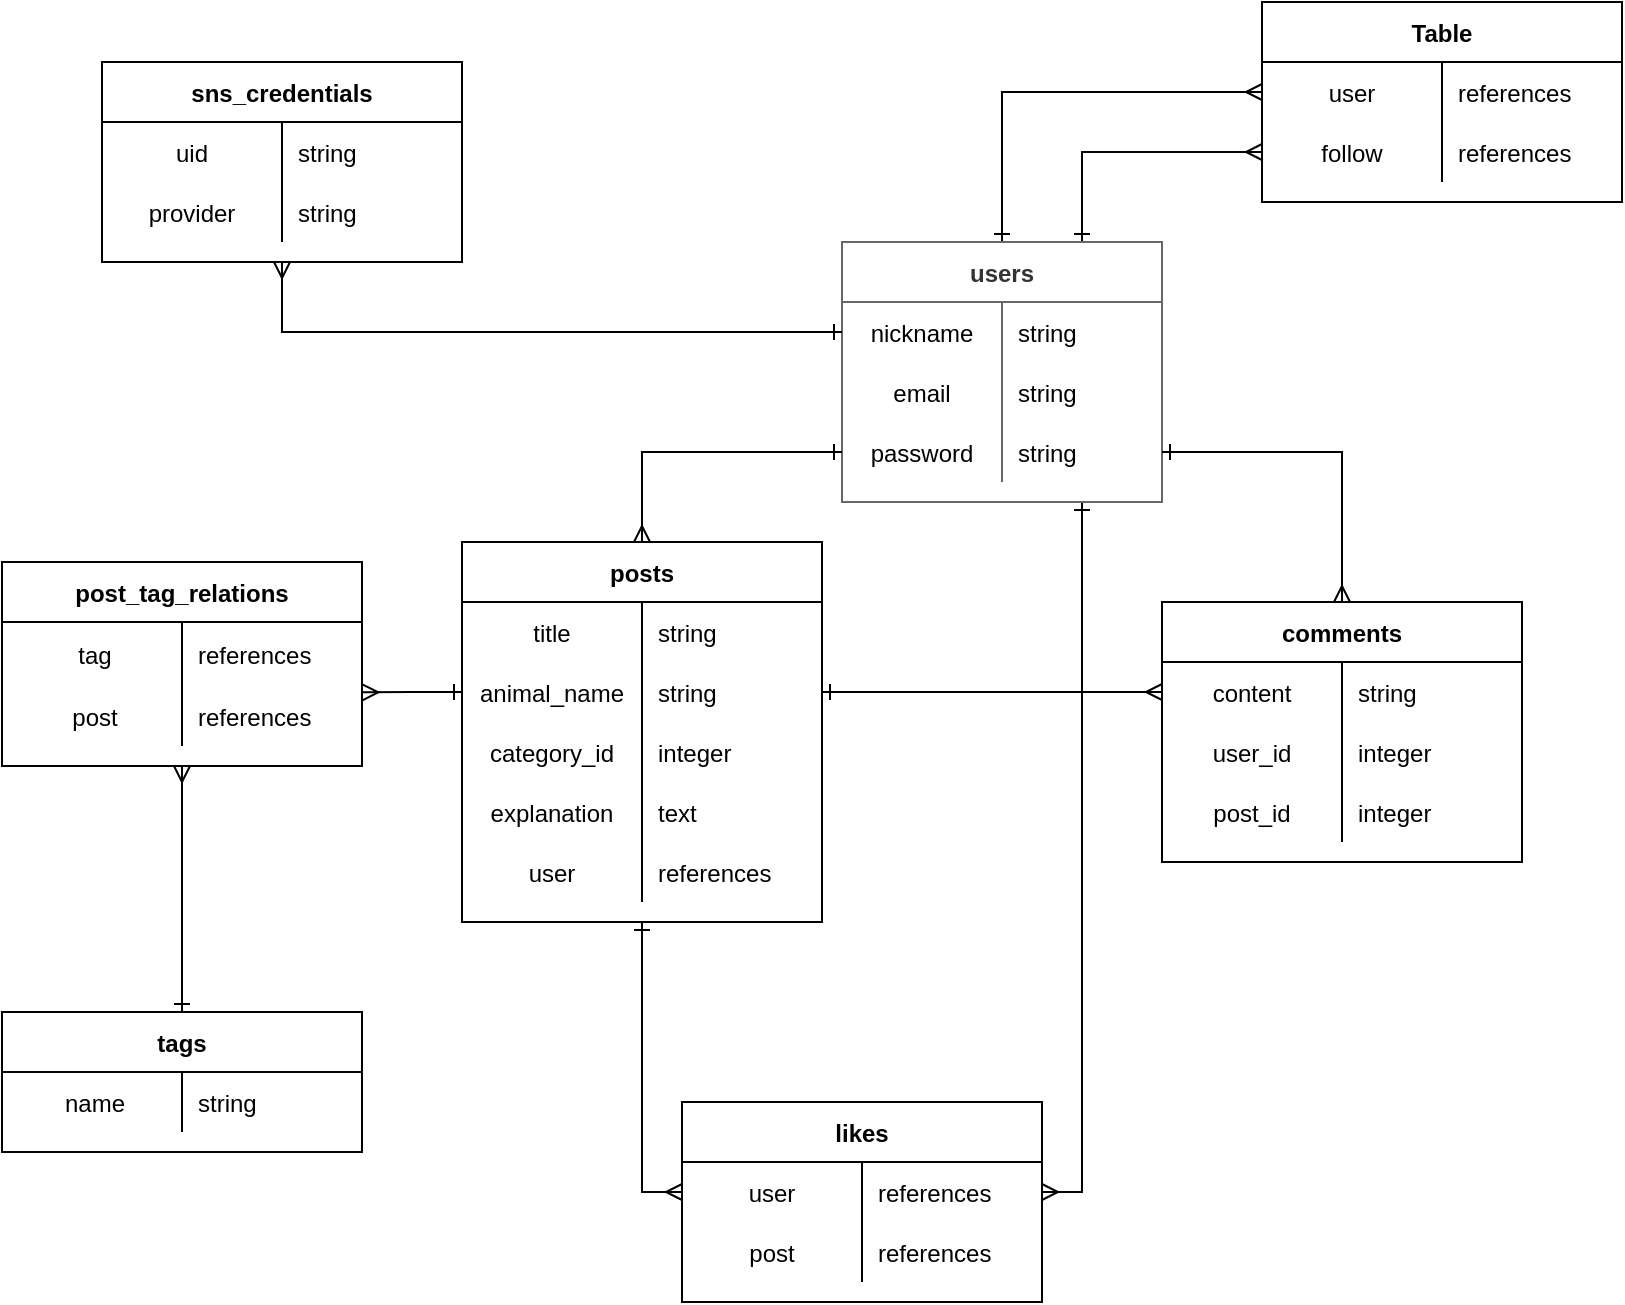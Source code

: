 <mxfile version="14.2.4" type="embed">
    <diagram id="nz2JgiK92JpM0OKQ3hXT" name="ページ1">
        <mxGraphModel dx="994" dy="900" grid="1" gridSize="10" guides="1" tooltips="1" connect="1" arrows="1" fold="1" page="1" pageScale="1" pageWidth="827" pageHeight="1169" background="#ffffff" math="0" shadow="0">
            <root>
                <mxCell id="0"/>
                <mxCell id="1" parent="0"/>
                <mxCell id="74" value="post_tag_relations" style="shape=table;startSize=30;container=1;collapsible=1;childLayout=tableLayout;fixedRows=1;rowLines=0;fontStyle=1;align=center;resizeLast=1;spacingLeft=0;strokeColor=#000000;fontColor=#000000;fillColor=none;" parent="1" vertex="1">
                    <mxGeometry x="10" y="290" width="180" height="102" as="geometry"/>
                </mxCell>
                <mxCell id="78" value="" style="shape=partialRectangle;collapsible=0;dropTarget=0;pointerEvents=0;fillColor=none;top=0;left=0;bottom=0;right=0;points=[[0,0.5],[1,0.5]];portConstraint=eastwest;" parent="74" vertex="1">
                    <mxGeometry y="30" width="180" height="32" as="geometry"/>
                </mxCell>
                <mxCell id="79" value="tag" style="shape=partialRectangle;connectable=0;fillColor=none;top=0;left=0;bottom=0;right=0;editable=1;overflow=hidden;align=center;spacingLeft=3;fontColor=#000000;" parent="78" vertex="1">
                    <mxGeometry width="90" height="32" as="geometry"/>
                </mxCell>
                <mxCell id="80" value="references" style="shape=partialRectangle;connectable=0;fillColor=none;top=0;left=0;bottom=0;right=0;align=left;spacingLeft=6;overflow=hidden;fontColor=#000000;labelBorderColor=none;labelBackgroundColor=none;strokeColor=#000000;" parent="78" vertex="1">
                    <mxGeometry x="90" width="90" height="32" as="geometry"/>
                </mxCell>
                <mxCell id="81" value="" style="shape=partialRectangle;collapsible=0;dropTarget=0;pointerEvents=0;fillColor=none;top=0;left=0;bottom=0;right=0;points=[[0,0.5],[1,0.5]];portConstraint=eastwest;" parent="74" vertex="1">
                    <mxGeometry y="62" width="180" height="30" as="geometry"/>
                </mxCell>
                <mxCell id="82" value="post" style="shape=partialRectangle;connectable=0;fillColor=none;top=0;left=0;bottom=0;right=0;editable=1;overflow=hidden;align=center;spacingLeft=3;fontColor=#000000;" parent="81" vertex="1">
                    <mxGeometry width="90" height="30" as="geometry"/>
                </mxCell>
                <mxCell id="83" value="references" style="shape=partialRectangle;connectable=0;fillColor=none;top=0;left=0;bottom=0;right=0;align=left;spacingLeft=6;overflow=hidden;fontColor=#000000;labelBorderColor=none;labelBackgroundColor=none;strokeColor=#000000;" parent="81" vertex="1">
                    <mxGeometry x="90" width="90" height="30" as="geometry"/>
                </mxCell>
                <mxCell id="106" style="edgeStyle=orthogonalEdgeStyle;rounded=0;orthogonalLoop=1;jettySize=auto;html=1;exitX=0.5;exitY=0;exitDx=0;exitDy=0;entryX=0.5;entryY=1;entryDx=0;entryDy=0;startArrow=ERone;startFill=0;endArrow=ERmany;endFill=0;fontColor=#000000;labelBorderColor=none;labelBackgroundColor=none;strokeColor=#000000;" parent="1" source="88" target="74" edge="1">
                    <mxGeometry relative="1" as="geometry"/>
                </mxCell>
                <mxCell id="88" value="tags" style="shape=table;startSize=30;container=1;collapsible=1;childLayout=tableLayout;fixedRows=1;rowLines=0;fontStyle=1;align=center;resizeLast=1;fontColor=#000000;strokeColor=#000000;fillColor=none;" parent="1" vertex="1">
                    <mxGeometry x="10" y="515" width="180" height="70" as="geometry"/>
                </mxCell>
                <mxCell id="92" value="" style="shape=partialRectangle;collapsible=0;dropTarget=0;pointerEvents=0;fillColor=none;top=0;left=0;bottom=0;right=0;points=[[0,0.5],[1,0.5]];portConstraint=eastwest;" parent="88" vertex="1">
                    <mxGeometry y="30" width="180" height="30" as="geometry"/>
                </mxCell>
                <mxCell id="93" value="name" style="shape=partialRectangle;connectable=0;fillColor=none;top=0;left=0;bottom=0;right=0;editable=1;overflow=hidden;align=center;spacingLeft=3;fontColor=#000000;" parent="92" vertex="1">
                    <mxGeometry width="90" height="30" as="geometry"/>
                </mxCell>
                <mxCell id="94" value="string" style="shape=partialRectangle;connectable=0;fillColor=none;top=0;left=0;bottom=0;right=0;align=left;spacingLeft=6;overflow=hidden;fontColor=#000000;labelBorderColor=none;labelBackgroundColor=none;strokeColor=#000000;" parent="92" vertex="1">
                    <mxGeometry x="90" width="90" height="30" as="geometry"/>
                </mxCell>
                <mxCell id="110" value="sns_credentials" style="shape=table;startSize=30;container=1;collapsible=1;childLayout=tableLayout;fixedRows=1;rowLines=0;fontStyle=1;align=center;resizeLast=1;fontColor=#000000;labelBorderColor=none;labelBackgroundColor=none;strokeColor=#000000;fillColor=none;" parent="1" vertex="1">
                    <mxGeometry x="60" y="40" width="180" height="100" as="geometry"/>
                </mxCell>
                <mxCell id="117" value="" style="shape=partialRectangle;collapsible=0;dropTarget=0;pointerEvents=0;fillColor=none;top=0;left=0;bottom=0;right=0;points=[[0,0.5],[1,0.5]];portConstraint=eastwest;fontColor=#000000;labelBorderColor=none;labelBackgroundColor=none;strokeColor=#000000;" parent="110" vertex="1">
                    <mxGeometry y="30" width="180" height="30" as="geometry"/>
                </mxCell>
                <mxCell id="118" value="uid" style="shape=partialRectangle;connectable=0;fillColor=none;top=0;left=0;bottom=0;right=0;editable=1;overflow=hidden;fontSize=12;fontColor=#000000;labelBorderColor=none;labelBackgroundColor=none;strokeColor=#000000;" parent="117" vertex="1">
                    <mxGeometry width="90" height="30" as="geometry"/>
                </mxCell>
                <mxCell id="119" value="string" style="shape=partialRectangle;connectable=0;fillColor=none;top=0;left=0;bottom=0;right=0;align=left;spacingLeft=6;overflow=hidden;fontColor=#000000;labelBorderColor=none;labelBackgroundColor=none;strokeColor=#000000;" parent="117" vertex="1">
                    <mxGeometry x="90" width="90" height="30" as="geometry"/>
                </mxCell>
                <mxCell id="120" value="" style="shape=partialRectangle;collapsible=0;dropTarget=0;pointerEvents=0;fillColor=none;top=0;left=0;bottom=0;right=0;points=[[0,0.5],[1,0.5]];portConstraint=eastwest;fontColor=#000000;labelBorderColor=none;labelBackgroundColor=none;strokeColor=#000000;" parent="110" vertex="1">
                    <mxGeometry y="60" width="180" height="30" as="geometry"/>
                </mxCell>
                <mxCell id="121" value="provider" style="shape=partialRectangle;connectable=0;fillColor=none;top=0;left=0;bottom=0;right=0;editable=1;overflow=hidden;fontColor=#000000;labelBorderColor=none;labelBackgroundColor=none;strokeColor=#000000;" parent="120" vertex="1">
                    <mxGeometry width="90" height="30" as="geometry"/>
                </mxCell>
                <mxCell id="122" value="string" style="shape=partialRectangle;connectable=0;fillColor=none;top=0;left=0;bottom=0;right=0;align=left;spacingLeft=6;overflow=hidden;fontColor=#000000;labelBorderColor=none;labelBackgroundColor=none;strokeColor=#000000;" parent="120" vertex="1">
                    <mxGeometry x="90" width="90" height="30" as="geometry"/>
                </mxCell>
                <mxCell id="271" style="edgeStyle=orthogonalEdgeStyle;rounded=0;orthogonalLoop=1;jettySize=auto;html=1;exitX=0.5;exitY=1;exitDx=0;exitDy=0;entryX=0;entryY=0.5;entryDx=0;entryDy=0;startArrow=ERone;startFill=0;endArrow=ERmany;endFill=0;fontSize=12;fontColor=#000000;labelBorderColor=none;labelBackgroundColor=none;strokeColor=#000000;" parent="1" source="137" target="191" edge="1">
                    <mxGeometry relative="1" as="geometry"/>
                </mxCell>
                <mxCell id="137" value="posts" style="shape=table;startSize=30;container=1;collapsible=1;childLayout=tableLayout;fixedRows=1;rowLines=0;fontStyle=1;align=center;resizeLast=1;fontSize=12;fontColor=#000000;labelBorderColor=none;labelBackgroundColor=none;strokeColor=#000000;fillColor=none;" parent="1" vertex="1">
                    <mxGeometry x="240" y="280" width="180" height="190" as="geometry"/>
                </mxCell>
                <mxCell id="141" value="" style="shape=partialRectangle;collapsible=0;dropTarget=0;pointerEvents=0;fillColor=none;top=0;left=0;bottom=0;right=0;points=[[0,0.5],[1,0.5]];portConstraint=eastwest;fontColor=#000000;labelBorderColor=none;labelBackgroundColor=none;strokeColor=#000000;" parent="137" vertex="1">
                    <mxGeometry y="30" width="180" height="30" as="geometry"/>
                </mxCell>
                <mxCell id="142" value="title" style="shape=partialRectangle;connectable=0;fillColor=none;top=0;left=0;bottom=0;right=0;editable=1;overflow=hidden;fontColor=#000000;labelBorderColor=none;labelBackgroundColor=none;strokeColor=#000000;" parent="141" vertex="1">
                    <mxGeometry width="90" height="30" as="geometry"/>
                </mxCell>
                <mxCell id="143" value="string" style="shape=partialRectangle;connectable=0;fillColor=none;top=0;left=0;bottom=0;right=0;align=left;spacingLeft=6;overflow=hidden;fontColor=#000000;labelBorderColor=none;labelBackgroundColor=none;strokeColor=#000000;" parent="141" vertex="1">
                    <mxGeometry x="90" width="90" height="30" as="geometry"/>
                </mxCell>
                <mxCell id="144" value="" style="shape=partialRectangle;collapsible=0;dropTarget=0;pointerEvents=0;fillColor=none;top=0;left=0;bottom=0;right=0;points=[[0,0.5],[1,0.5]];portConstraint=eastwest;fontColor=#000000;labelBorderColor=none;labelBackgroundColor=none;strokeColor=#000000;" parent="137" vertex="1">
                    <mxGeometry y="60" width="180" height="30" as="geometry"/>
                </mxCell>
                <mxCell id="145" value="animal_name" style="shape=partialRectangle;connectable=0;fillColor=none;top=0;left=0;bottom=0;right=0;editable=1;overflow=hidden;fontColor=#000000;labelBorderColor=none;labelBackgroundColor=none;strokeColor=#000000;" parent="144" vertex="1">
                    <mxGeometry width="90" height="30" as="geometry"/>
                </mxCell>
                <mxCell id="146" value="string" style="shape=partialRectangle;connectable=0;fillColor=none;top=0;left=0;bottom=0;right=0;align=left;spacingLeft=6;overflow=hidden;fontColor=#000000;labelBorderColor=none;labelBackgroundColor=none;strokeColor=#000000;" parent="144" vertex="1">
                    <mxGeometry x="90" width="90" height="30" as="geometry"/>
                </mxCell>
                <mxCell id="147" value="" style="shape=partialRectangle;collapsible=0;dropTarget=0;pointerEvents=0;fillColor=none;top=0;left=0;bottom=0;right=0;points=[[0,0.5],[1,0.5]];portConstraint=eastwest;fontColor=#000000;labelBorderColor=none;labelBackgroundColor=none;strokeColor=#000000;" parent="137" vertex="1">
                    <mxGeometry y="90" width="180" height="30" as="geometry"/>
                </mxCell>
                <mxCell id="148" value="category_id" style="shape=partialRectangle;connectable=0;fillColor=none;top=0;left=0;bottom=0;right=0;editable=1;overflow=hidden;fontColor=#000000;labelBorderColor=none;labelBackgroundColor=none;strokeColor=#000000;" parent="147" vertex="1">
                    <mxGeometry width="90" height="30" as="geometry"/>
                </mxCell>
                <mxCell id="149" value="integer" style="shape=partialRectangle;connectable=0;fillColor=none;top=0;left=0;bottom=0;right=0;align=left;spacingLeft=6;overflow=hidden;fontColor=#000000;labelBorderColor=none;labelBackgroundColor=none;strokeColor=#000000;" parent="147" vertex="1">
                    <mxGeometry x="90" width="90" height="30" as="geometry"/>
                </mxCell>
                <mxCell id="150" value="" style="shape=partialRectangle;collapsible=0;dropTarget=0;pointerEvents=0;fillColor=none;top=0;left=0;bottom=0;right=0;points=[[0,0.5],[1,0.5]];portConstraint=eastwest;fontColor=#000000;labelBorderColor=none;labelBackgroundColor=none;strokeColor=#000000;" parent="137" vertex="1">
                    <mxGeometry y="120" width="180" height="30" as="geometry"/>
                </mxCell>
                <mxCell id="151" value="explanation" style="shape=partialRectangle;connectable=0;fillColor=none;top=0;left=0;bottom=0;right=0;editable=1;overflow=hidden;fontColor=#000000;labelBorderColor=none;labelBackgroundColor=none;strokeColor=#000000;" parent="150" vertex="1">
                    <mxGeometry width="90" height="30" as="geometry"/>
                </mxCell>
                <mxCell id="152" value="text" style="shape=partialRectangle;connectable=0;fillColor=none;top=0;left=0;bottom=0;right=0;align=left;spacingLeft=6;overflow=hidden;fontColor=#000000;labelBorderColor=none;labelBackgroundColor=none;strokeColor=#000000;" parent="150" vertex="1">
                    <mxGeometry x="90" width="90" height="30" as="geometry"/>
                </mxCell>
                <mxCell id="153" value="" style="shape=partialRectangle;collapsible=0;dropTarget=0;pointerEvents=0;fillColor=none;top=0;left=0;bottom=0;right=0;points=[[0,0.5],[1,0.5]];portConstraint=eastwest;fontColor=#000000;labelBorderColor=none;labelBackgroundColor=none;strokeColor=#000000;" parent="137" vertex="1">
                    <mxGeometry y="150" width="180" height="30" as="geometry"/>
                </mxCell>
                <mxCell id="154" value="user" style="shape=partialRectangle;connectable=0;fillColor=none;top=0;left=0;bottom=0;right=0;editable=1;overflow=hidden;fontColor=#000000;labelBorderColor=none;labelBackgroundColor=none;strokeColor=#000000;" parent="153" vertex="1">
                    <mxGeometry width="90" height="30" as="geometry"/>
                </mxCell>
                <mxCell id="155" value="references" style="shape=partialRectangle;connectable=0;fillColor=none;top=0;left=0;bottom=0;right=0;align=left;spacingLeft=6;overflow=hidden;fontColor=#000000;labelBorderColor=none;labelBackgroundColor=none;strokeColor=#000000;" parent="153" vertex="1">
                    <mxGeometry x="90" width="90" height="30" as="geometry"/>
                </mxCell>
                <mxCell id="162" style="edgeStyle=orthogonalEdgeStyle;rounded=0;orthogonalLoop=1;jettySize=auto;html=1;exitX=0;exitY=0.5;exitDx=0;exitDy=0;entryX=1.001;entryY=0.106;entryDx=0;entryDy=0;entryPerimeter=0;startArrow=ERone;startFill=0;endArrow=ERmany;endFill=0;fontSize=12;fontColor=#000000;labelBorderColor=none;labelBackgroundColor=none;strokeColor=#000000;" parent="1" source="144" target="81" edge="1">
                    <mxGeometry relative="1" as="geometry"/>
                </mxCell>
                <mxCell id="200" style="edgeStyle=orthogonalEdgeStyle;rounded=0;orthogonalLoop=1;jettySize=auto;html=1;exitX=0.75;exitY=1;exitDx=0;exitDy=0;entryX=1;entryY=0.5;entryDx=0;entryDy=0;startArrow=ERone;startFill=0;endArrow=ERmany;endFill=0;fontSize=12;fontColor=#000000;labelBorderColor=none;labelBackgroundColor=none;strokeColor=#000000;" parent="1" source="163" target="191" edge="1">
                    <mxGeometry relative="1" as="geometry"/>
                </mxCell>
                <mxCell id="269" style="edgeStyle=orthogonalEdgeStyle;rounded=0;orthogonalLoop=1;jettySize=auto;html=1;exitX=0.5;exitY=0;exitDx=0;exitDy=0;entryX=0;entryY=0.5;entryDx=0;entryDy=0;startArrow=ERone;startFill=0;endArrow=ERmany;endFill=0;fontSize=12;fontColor=#000000;labelBorderColor=none;labelBackgroundColor=none;strokeColor=#000000;" parent="1" source="163" target="263" edge="1">
                    <mxGeometry relative="1" as="geometry"/>
                </mxCell>
                <mxCell id="270" style="edgeStyle=orthogonalEdgeStyle;rounded=0;orthogonalLoop=1;jettySize=auto;html=1;exitX=0.75;exitY=0;exitDx=0;exitDy=0;entryX=0;entryY=0.5;entryDx=0;entryDy=0;startArrow=ERone;startFill=0;endArrow=ERmany;endFill=0;fontSize=12;fontColor=#000000;labelBorderColor=none;labelBackgroundColor=none;strokeColor=#000000;" parent="1" source="163" target="266" edge="1">
                    <mxGeometry relative="1" as="geometry"/>
                </mxCell>
                <mxCell id="163" value="users" style="shape=table;startSize=30;container=1;collapsible=1;childLayout=tableLayout;fixedRows=1;rowLines=0;fontStyle=1;align=center;resizeLast=1;fontSize=12;labelBorderColor=none;labelBackgroundColor=none;strokeColor=#666666;fontColor=#333333;fillColor=none;swimlaneFillColor=none;" parent="1" vertex="1">
                    <mxGeometry x="430" y="130" width="160" height="130" as="geometry"/>
                </mxCell>
                <mxCell id="167" value="" style="shape=partialRectangle;collapsible=0;dropTarget=0;pointerEvents=0;fillColor=none;top=0;left=0;bottom=0;right=0;points=[[0,0.5],[1,0.5]];portConstraint=eastwest;fontColor=#000000;labelBorderColor=none;labelBackgroundColor=none;strokeColor=#000000;" parent="163" vertex="1">
                    <mxGeometry y="30" width="160" height="30" as="geometry"/>
                </mxCell>
                <mxCell id="168" value="nickname" style="shape=partialRectangle;connectable=0;fillColor=none;top=0;left=0;bottom=0;right=0;editable=1;overflow=hidden;fontColor=#000000;labelBorderColor=none;labelBackgroundColor=none;strokeColor=#000000;" parent="167" vertex="1">
                    <mxGeometry width="80" height="30" as="geometry"/>
                </mxCell>
                <mxCell id="169" value="string" style="shape=partialRectangle;connectable=0;fillColor=none;top=0;left=0;bottom=0;right=0;align=left;spacingLeft=6;overflow=hidden;fontColor=#000000;labelBorderColor=none;labelBackgroundColor=none;strokeColor=#000000;" parent="167" vertex="1">
                    <mxGeometry x="80" width="80" height="30" as="geometry"/>
                </mxCell>
                <mxCell id="170" value="" style="shape=partialRectangle;collapsible=0;dropTarget=0;pointerEvents=0;fillColor=none;top=0;left=0;bottom=0;right=0;points=[[0,0.5],[1,0.5]];portConstraint=eastwest;fontColor=#000000;labelBorderColor=none;labelBackgroundColor=none;strokeColor=#000000;" parent="163" vertex="1">
                    <mxGeometry y="60" width="160" height="30" as="geometry"/>
                </mxCell>
                <mxCell id="171" value="email" style="shape=partialRectangle;connectable=0;fillColor=none;top=0;left=0;bottom=0;right=0;editable=1;overflow=hidden;fontColor=#000000;labelBorderColor=none;labelBackgroundColor=none;strokeColor=#000000;" parent="170" vertex="1">
                    <mxGeometry width="80" height="30" as="geometry"/>
                </mxCell>
                <mxCell id="172" value="string" style="shape=partialRectangle;connectable=0;fillColor=none;top=0;left=0;bottom=0;right=0;align=left;spacingLeft=6;overflow=hidden;fontColor=#000000;labelBorderColor=none;labelBackgroundColor=none;strokeColor=#000000;" parent="170" vertex="1">
                    <mxGeometry x="80" width="80" height="30" as="geometry"/>
                </mxCell>
                <mxCell id="173" value="" style="shape=partialRectangle;collapsible=0;dropTarget=0;pointerEvents=0;fillColor=none;top=0;left=0;bottom=0;right=0;points=[[0,0.5],[1,0.5]];portConstraint=eastwest;fontColor=#000000;labelBorderColor=none;labelBackgroundColor=none;strokeColor=#000000;" parent="163" vertex="1">
                    <mxGeometry y="90" width="160" height="30" as="geometry"/>
                </mxCell>
                <mxCell id="174" value="password" style="shape=partialRectangle;connectable=0;fillColor=none;top=0;left=0;bottom=0;right=0;editable=1;overflow=hidden;fontColor=#000000;labelBorderColor=none;labelBackgroundColor=none;strokeColor=#000000;" parent="173" vertex="1">
                    <mxGeometry width="80" height="30" as="geometry"/>
                </mxCell>
                <mxCell id="175" value="string" style="shape=partialRectangle;connectable=0;fillColor=none;top=0;left=0;bottom=0;right=0;align=left;spacingLeft=6;overflow=hidden;fontColor=#000000;labelBorderColor=none;labelBackgroundColor=none;strokeColor=#000000;" parent="173" vertex="1">
                    <mxGeometry x="80" width="80" height="30" as="geometry"/>
                </mxCell>
                <mxCell id="176" style="edgeStyle=orthogonalEdgeStyle;rounded=0;orthogonalLoop=1;jettySize=auto;html=1;exitX=0;exitY=0.5;exitDx=0;exitDy=0;entryX=0.5;entryY=0;entryDx=0;entryDy=0;startArrow=ERone;startFill=0;endArrow=ERmany;endFill=0;fontSize=12;fontColor=#000000;labelBorderColor=none;labelBackgroundColor=none;strokeColor=#000000;" parent="1" source="173" target="137" edge="1">
                    <mxGeometry relative="1" as="geometry"/>
                </mxCell>
                <mxCell id="177" style="edgeStyle=orthogonalEdgeStyle;rounded=0;orthogonalLoop=1;jettySize=auto;html=1;exitX=0;exitY=0.5;exitDx=0;exitDy=0;entryX=0.5;entryY=1;entryDx=0;entryDy=0;startArrow=ERone;startFill=0;endArrow=ERmany;endFill=0;fontSize=12;fontColor=#000000;labelBorderColor=none;labelBackgroundColor=none;strokeColor=#000000;" parent="1" source="167" target="110" edge="1">
                    <mxGeometry relative="1" as="geometry"/>
                </mxCell>
                <mxCell id="187" value="likes" style="shape=table;startSize=30;container=1;collapsible=1;childLayout=tableLayout;fixedRows=1;rowLines=0;fontStyle=1;align=center;resizeLast=1;fontSize=12;fontColor=#000000;labelBorderColor=none;labelBackgroundColor=none;strokeColor=#000000;fillColor=none;" parent="1" vertex="1">
                    <mxGeometry x="350" y="560" width="180" height="100" as="geometry"/>
                </mxCell>
                <mxCell id="191" value="" style="shape=partialRectangle;collapsible=0;dropTarget=0;pointerEvents=0;fillColor=none;top=0;left=0;bottom=0;right=0;points=[[0,0.5],[1,0.5]];portConstraint=eastwest;fontColor=#000000;labelBorderColor=none;labelBackgroundColor=none;strokeColor=#000000;" parent="187" vertex="1">
                    <mxGeometry y="30" width="180" height="30" as="geometry"/>
                </mxCell>
                <mxCell id="192" value="user" style="shape=partialRectangle;connectable=0;fillColor=none;top=0;left=0;bottom=0;right=0;editable=1;overflow=hidden;fontColor=#000000;labelBorderColor=none;labelBackgroundColor=none;strokeColor=#000000;" parent="191" vertex="1">
                    <mxGeometry width="90" height="30" as="geometry"/>
                </mxCell>
                <mxCell id="193" value="references" style="shape=partialRectangle;connectable=0;fillColor=none;top=0;left=0;bottom=0;right=0;align=left;spacingLeft=6;overflow=hidden;fontColor=#000000;labelBorderColor=none;labelBackgroundColor=none;strokeColor=#000000;" parent="191" vertex="1">
                    <mxGeometry x="90" width="90" height="30" as="geometry"/>
                </mxCell>
                <mxCell id="194" value="" style="shape=partialRectangle;collapsible=0;dropTarget=0;pointerEvents=0;fillColor=none;top=0;left=0;bottom=0;right=0;points=[[0,0.5],[1,0.5]];portConstraint=eastwest;fontColor=#000000;labelBorderColor=none;labelBackgroundColor=none;strokeColor=#000000;" parent="187" vertex="1">
                    <mxGeometry y="60" width="180" height="30" as="geometry"/>
                </mxCell>
                <mxCell id="195" value="post" style="shape=partialRectangle;connectable=0;fillColor=none;top=0;left=0;bottom=0;right=0;editable=1;overflow=hidden;fontColor=#000000;labelBorderColor=none;labelBackgroundColor=none;strokeColor=#000000;" parent="194" vertex="1">
                    <mxGeometry width="90" height="30" as="geometry"/>
                </mxCell>
                <mxCell id="196" value="references" style="shape=partialRectangle;connectable=0;fillColor=none;top=0;left=0;bottom=0;right=0;align=left;spacingLeft=6;overflow=hidden;fontColor=#000000;labelBorderColor=none;labelBackgroundColor=none;strokeColor=#000000;" parent="194" vertex="1">
                    <mxGeometry x="90" width="90" height="30" as="geometry"/>
                </mxCell>
                <mxCell id="241" value="comments" style="shape=table;startSize=30;container=1;collapsible=1;childLayout=tableLayout;fixedRows=1;rowLines=0;fontStyle=1;align=center;resizeLast=1;fontSize=12;fontColor=#000000;labelBorderColor=none;labelBackgroundColor=none;strokeColor=#000000;fillColor=none;" parent="1" vertex="1">
                    <mxGeometry x="590" y="310" width="180" height="130" as="geometry"/>
                </mxCell>
                <mxCell id="245" value="" style="shape=partialRectangle;collapsible=0;dropTarget=0;pointerEvents=0;fillColor=none;top=0;left=0;bottom=0;right=0;points=[[0,0.5],[1,0.5]];portConstraint=eastwest;fontColor=#000000;labelBorderColor=none;labelBackgroundColor=none;strokeColor=#000000;" parent="241" vertex="1">
                    <mxGeometry y="30" width="180" height="30" as="geometry"/>
                </mxCell>
                <mxCell id="246" value="content" style="shape=partialRectangle;connectable=0;fillColor=none;top=0;left=0;bottom=0;right=0;editable=1;overflow=hidden;fontColor=#000000;labelBorderColor=none;labelBackgroundColor=none;strokeColor=#000000;" parent="245" vertex="1">
                    <mxGeometry width="90.0" height="30" as="geometry"/>
                </mxCell>
                <mxCell id="247" value="string" style="shape=partialRectangle;connectable=0;fillColor=none;top=0;left=0;bottom=0;right=0;align=left;spacingLeft=6;overflow=hidden;fontColor=#000000;labelBorderColor=none;labelBackgroundColor=none;strokeColor=#000000;" parent="245" vertex="1">
                    <mxGeometry x="90.0" width="90.0" height="30" as="geometry"/>
                </mxCell>
                <mxCell id="248" value="" style="shape=partialRectangle;collapsible=0;dropTarget=0;pointerEvents=0;fillColor=none;top=0;left=0;bottom=0;right=0;points=[[0,0.5],[1,0.5]];portConstraint=eastwest;fontColor=#000000;labelBorderColor=none;labelBackgroundColor=none;strokeColor=#000000;" parent="241" vertex="1">
                    <mxGeometry y="60" width="180" height="30" as="geometry"/>
                </mxCell>
                <mxCell id="249" value="user_id" style="shape=partialRectangle;connectable=0;fillColor=none;top=0;left=0;bottom=0;right=0;editable=1;overflow=hidden;fontColor=#000000;labelBorderColor=none;labelBackgroundColor=none;strokeColor=#000000;" parent="248" vertex="1">
                    <mxGeometry width="90.0" height="30" as="geometry"/>
                </mxCell>
                <mxCell id="250" value="integer" style="shape=partialRectangle;connectable=0;fillColor=none;top=0;left=0;bottom=0;right=0;align=left;spacingLeft=6;overflow=hidden;fontColor=#000000;labelBorderColor=none;labelBackgroundColor=none;strokeColor=#000000;" parent="248" vertex="1">
                    <mxGeometry x="90.0" width="90.0" height="30" as="geometry"/>
                </mxCell>
                <mxCell id="251" value="" style="shape=partialRectangle;collapsible=0;dropTarget=0;pointerEvents=0;fillColor=none;top=0;left=0;bottom=0;right=0;points=[[0,0.5],[1,0.5]];portConstraint=eastwest;fontColor=#000000;labelBorderColor=none;labelBackgroundColor=none;strokeColor=#000000;" parent="241" vertex="1">
                    <mxGeometry y="90" width="180" height="30" as="geometry"/>
                </mxCell>
                <mxCell id="252" value="post_id" style="shape=partialRectangle;connectable=0;fillColor=none;top=0;left=0;bottom=0;right=0;editable=1;overflow=hidden;fontColor=#000000;labelBorderColor=none;labelBackgroundColor=none;strokeColor=#000000;" parent="251" vertex="1">
                    <mxGeometry width="90.0" height="30" as="geometry"/>
                </mxCell>
                <mxCell id="253" value="integer" style="shape=partialRectangle;connectable=0;fillColor=none;top=0;left=0;bottom=0;right=0;align=left;spacingLeft=6;overflow=hidden;fontColor=#000000;labelBorderColor=none;labelBackgroundColor=none;strokeColor=#000000;" parent="251" vertex="1">
                    <mxGeometry x="90.0" width="90.0" height="30" as="geometry"/>
                </mxCell>
                <mxCell id="254" style="edgeStyle=orthogonalEdgeStyle;rounded=0;orthogonalLoop=1;jettySize=auto;html=1;exitX=1;exitY=0.5;exitDx=0;exitDy=0;entryX=0.5;entryY=0;entryDx=0;entryDy=0;startArrow=ERone;startFill=0;endArrow=ERmany;endFill=0;fontSize=12;fontColor=#000000;labelBorderColor=none;labelBackgroundColor=none;strokeColor=#000000;" parent="1" source="173" target="241" edge="1">
                    <mxGeometry relative="1" as="geometry"/>
                </mxCell>
                <mxCell id="255" style="edgeStyle=orthogonalEdgeStyle;rounded=0;orthogonalLoop=1;jettySize=auto;html=1;exitX=1;exitY=0.5;exitDx=0;exitDy=0;entryX=0;entryY=0.5;entryDx=0;entryDy=0;startArrow=ERone;startFill=0;endArrow=ERmany;endFill=0;fontSize=12;fontColor=#000000;labelBorderColor=none;labelBackgroundColor=none;strokeColor=#000000;" parent="1" source="144" target="245" edge="1">
                    <mxGeometry relative="1" as="geometry"/>
                </mxCell>
                <mxCell id="256" value="Table" style="shape=table;startSize=30;container=1;collapsible=1;childLayout=tableLayout;fixedRows=1;rowLines=0;fontStyle=1;align=center;resizeLast=1;fontSize=12;strokeColor=#000000;fontColor=#000000;fillColor=none;" parent="1" vertex="1">
                    <mxGeometry x="640" y="10" width="180" height="100" as="geometry"/>
                </mxCell>
                <mxCell id="263" value="" style="shape=partialRectangle;collapsible=0;dropTarget=0;pointerEvents=0;fillColor=none;top=0;left=0;bottom=0;right=0;points=[[0,0.5],[1,0.5]];portConstraint=eastwest;fontColor=#000000;labelBorderColor=none;labelBackgroundColor=none;strokeColor=#000000;" parent="256" vertex="1">
                    <mxGeometry y="30" width="180" height="30" as="geometry"/>
                </mxCell>
                <mxCell id="264" value="user" style="shape=partialRectangle;connectable=0;fillColor=none;top=0;left=0;bottom=0;right=0;editable=1;overflow=hidden;fontColor=#000000;labelBorderColor=none;labelBackgroundColor=none;strokeColor=#000000;" parent="263" vertex="1">
                    <mxGeometry width="90" height="30" as="geometry"/>
                </mxCell>
                <mxCell id="265" value="references" style="shape=partialRectangle;connectable=0;fillColor=none;top=0;left=0;bottom=0;right=0;align=left;spacingLeft=6;overflow=hidden;fontColor=#000000;labelBorderColor=none;labelBackgroundColor=none;strokeColor=#000000;" parent="263" vertex="1">
                    <mxGeometry x="90" width="90" height="30" as="geometry"/>
                </mxCell>
                <mxCell id="266" value="" style="shape=partialRectangle;collapsible=0;dropTarget=0;pointerEvents=0;fillColor=none;top=0;left=0;bottom=0;right=0;points=[[0,0.5],[1,0.5]];portConstraint=eastwest;fontColor=#000000;labelBorderColor=none;labelBackgroundColor=none;strokeColor=#000000;" parent="256" vertex="1">
                    <mxGeometry y="60" width="180" height="30" as="geometry"/>
                </mxCell>
                <mxCell id="267" value="follow" style="shape=partialRectangle;connectable=0;fillColor=none;top=0;left=0;bottom=0;right=0;editable=1;overflow=hidden;fontColor=#000000;labelBorderColor=none;labelBackgroundColor=none;strokeColor=#000000;" parent="266" vertex="1">
                    <mxGeometry width="90" height="30" as="geometry"/>
                </mxCell>
                <mxCell id="268" value="references" style="shape=partialRectangle;connectable=0;fillColor=none;top=0;left=0;bottom=0;right=0;align=left;spacingLeft=6;overflow=hidden;fontColor=#000000;labelBorderColor=none;labelBackgroundColor=none;strokeColor=#000000;" parent="266" vertex="1">
                    <mxGeometry x="90" width="90" height="30" as="geometry"/>
                </mxCell>
            </root>
        </mxGraphModel>
    </diagram>
</mxfile>